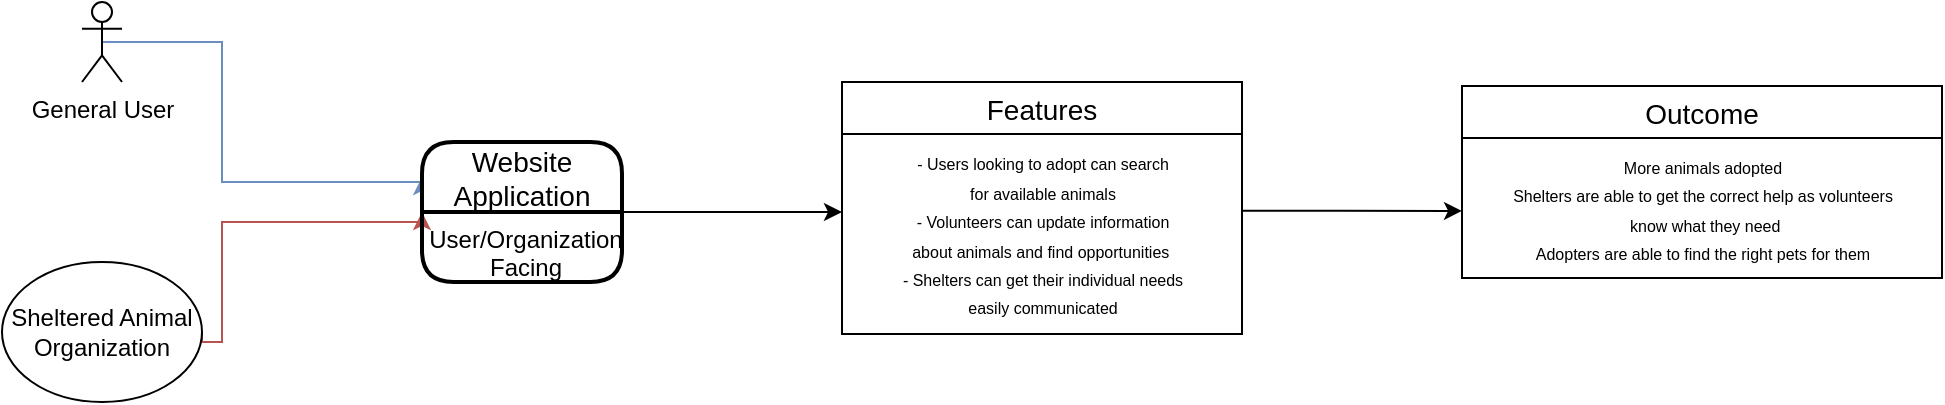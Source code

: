 <mxfile version="13.7.3" type="device"><diagram id="kgpKYQtTHZ0yAKxKKP6v" name="Page-1"><mxGraphModel dx="2195" dy="1385" grid="1" gridSize="10" guides="1" tooltips="1" connect="1" arrows="1" fold="1" page="1" pageScale="1" pageWidth="1100" pageHeight="850" math="0" shadow="0"><root><mxCell id="0"/><mxCell id="1" parent="0"/><mxCell id="EIJOF7jsqAvLTZ7Q2YNP-32" style="edgeStyle=orthogonalEdgeStyle;rounded=0;orthogonalLoop=1;jettySize=auto;html=1;exitX=0.5;exitY=0.5;exitDx=0;exitDy=0;exitPerimeter=0;entryX=0;entryY=0.25;entryDx=0;entryDy=0;fillColor=#dae8fc;strokeColor=#6c8ebf;" parent="1" source="EIJOF7jsqAvLTZ7Q2YNP-3" target="EIJOF7jsqAvLTZ7Q2YNP-25" edge="1"><mxGeometry relative="1" as="geometry"><Array as="points"><mxPoint x="150" y="350"/><mxPoint x="150" y="420"/><mxPoint x="250" y="420"/></Array><mxPoint x="210.0" y="420.0" as="targetPoint"/></mxGeometry></mxCell><mxCell id="EIJOF7jsqAvLTZ7Q2YNP-3" value="General User" style="shape=umlActor;verticalLabelPosition=bottom;verticalAlign=top;html=1;outlineConnect=0;" parent="1" vertex="1"><mxGeometry x="80" y="330" width="20" height="40" as="geometry"/></mxCell><mxCell id="EIJOF7jsqAvLTZ7Q2YNP-24" style="edgeStyle=orthogonalEdgeStyle;rounded=0;orthogonalLoop=1;jettySize=auto;html=1;exitX=1;exitY=0.5;exitDx=0;exitDy=0;entryX=0;entryY=0.5;entryDx=0;entryDy=0;fillColor=#f8cecc;strokeColor=#b85450;" parent="1" source="EIJOF7jsqAvLTZ7Q2YNP-10" target="EIJOF7jsqAvLTZ7Q2YNP-25" edge="1"><mxGeometry relative="1" as="geometry"><Array as="points"><mxPoint x="140" y="500"/><mxPoint x="150" y="500"/><mxPoint x="150" y="440"/><mxPoint x="250" y="440"/></Array><mxPoint x="210.0" y="435.0" as="targetPoint"/></mxGeometry></mxCell><mxCell id="EIJOF7jsqAvLTZ7Q2YNP-10" value="Sheltered Animal Organization" style="ellipse;whiteSpace=wrap;html=1;" parent="1" vertex="1"><mxGeometry x="40" y="460" width="100" height="70" as="geometry"/></mxCell><mxCell id="EIJOF7jsqAvLTZ7Q2YNP-45" style="edgeStyle=orthogonalEdgeStyle;rounded=0;orthogonalLoop=1;jettySize=auto;html=1;exitX=1;exitY=0;exitDx=0;exitDy=0;" parent="1" source="EIJOF7jsqAvLTZ7Q2YNP-26" target="XbEbTAAv0YqsEb7SO4wP-1" edge="1"><mxGeometry relative="1" as="geometry"><Array as="points"><mxPoint x="450" y="435"/><mxPoint x="450" y="435"/></Array><mxPoint x="620" y="428" as="targetPoint"/></mxGeometry></mxCell><mxCell id="EIJOF7jsqAvLTZ7Q2YNP-25" value="Website &#10;Application" style="swimlane;childLayout=stackLayout;horizontal=1;startSize=35;horizontalStack=0;rounded=1;fontSize=14;fontStyle=0;strokeWidth=2;resizeParent=0;resizeLast=1;shadow=0;dashed=0;align=center;" parent="1" vertex="1"><mxGeometry x="250" y="400" width="100" height="70" as="geometry"/></mxCell><mxCell id="EIJOF7jsqAvLTZ7Q2YNP-26" value="User/Organization&#10;Facing" style="align=center;strokeColor=none;fillColor=none;spacingLeft=4;fontSize=12;verticalAlign=top;resizable=0;rotatable=0;part=1;" parent="EIJOF7jsqAvLTZ7Q2YNP-25" vertex="1"><mxGeometry y="35" width="100" height="35" as="geometry"/></mxCell><mxCell id="EIJOF7jsqAvLTZ7Q2YNP-39" value="Features" style="swimlane;fontStyle=0;childLayout=stackLayout;horizontal=1;startSize=26;horizontalStack=0;resizeParent=1;resizeParentMax=0;resizeLast=0;collapsible=1;marginBottom=0;align=center;fontSize=14;" parent="1" vertex="1"><mxGeometry x="460" y="370" width="200" height="126" as="geometry"/></mxCell><mxCell id="XbEbTAAv0YqsEb7SO4wP-1" value="&lt;font style=&quot;font-size: 8px&quot;&gt;- Users looking to adopt can search &lt;br&gt;for available animals&lt;br&gt;- Volunteers can update information &lt;br&gt;about animals and find opportunities&amp;nbsp;&lt;br&gt;- Shelters can get their individual needs &lt;br&gt;easily communicated&lt;br&gt;&lt;/font&gt;" style="text;html=1;align=center;verticalAlign=middle;resizable=0;points=[];autosize=1;" vertex="1" parent="EIJOF7jsqAvLTZ7Q2YNP-39"><mxGeometry y="26" width="200" height="100" as="geometry"/></mxCell><mxCell id="XbEbTAAv0YqsEb7SO4wP-2" style="edgeStyle=orthogonalEdgeStyle;rounded=0;orthogonalLoop=1;jettySize=auto;html=1;exitX=1;exitY=0;exitDx=0;exitDy=0;" edge="1" parent="1"><mxGeometry relative="1" as="geometry"><Array as="points"><mxPoint x="710" y="434.41"/><mxPoint x="710" y="434.41"/></Array><mxPoint x="660" y="434.41" as="sourcePoint"/><mxPoint x="770" y="434.469" as="targetPoint"/></mxGeometry></mxCell><mxCell id="XbEbTAAv0YqsEb7SO4wP-5" value="Outcome" style="swimlane;fontStyle=0;childLayout=stackLayout;horizontal=1;startSize=26;horizontalStack=0;resizeParent=1;resizeParentMax=0;resizeLast=0;collapsible=1;marginBottom=0;align=center;fontSize=14;" vertex="1" parent="1"><mxGeometry x="770" y="372" width="240" height="96" as="geometry"/></mxCell><mxCell id="XbEbTAAv0YqsEb7SO4wP-6" value="&lt;font style=&quot;font-size: 8px&quot;&gt;More animals adopted&lt;br&gt;Shelters are able to get the correct help as volunteers&lt;br&gt;&amp;nbsp;know what they need&lt;br&gt;Adopters are able to find the right pets for them&lt;br&gt;&lt;/font&gt;" style="text;html=1;align=center;verticalAlign=middle;resizable=0;points=[];autosize=1;" vertex="1" parent="XbEbTAAv0YqsEb7SO4wP-5"><mxGeometry y="26" width="240" height="70" as="geometry"/></mxCell></root></mxGraphModel></diagram></mxfile>